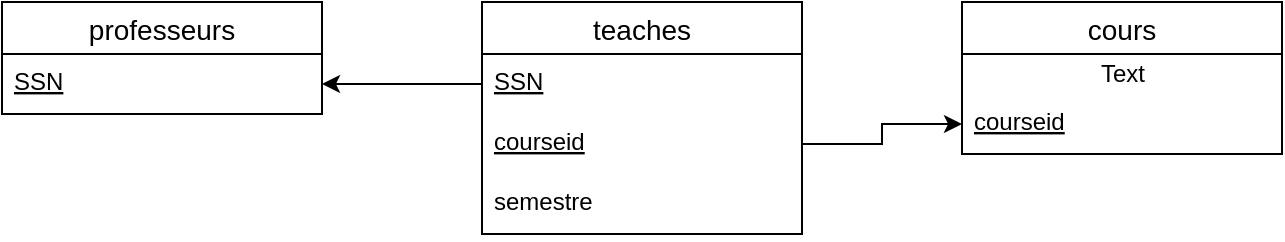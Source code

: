 <mxfile version="14.1.8" type="device" pages="4"><diagram id="6_k6PmP8swEhXEoibD44" name="Q1"><mxGraphModel dx="1422" dy="856" grid="1" gridSize="10" guides="1" tooltips="1" connect="1" arrows="1" fold="1" page="1" pageScale="1" pageWidth="850" pageHeight="1100" math="0" shadow="0"><root><mxCell id="0"/><mxCell id="1" parent="0"/><mxCell id="k4W__ckXrl0ziEWKgdNG-86" value="professeurs" style="swimlane;fontStyle=0;childLayout=stackLayout;horizontal=1;startSize=26;horizontalStack=0;resizeParent=1;resizeParentMax=0;resizeLast=0;collapsible=1;marginBottom=0;align=center;fontSize=14;" vertex="1" parent="1"><mxGeometry x="40" y="220" width="160" height="56" as="geometry"/></mxCell><mxCell id="k4W__ckXrl0ziEWKgdNG-87" value="SSN" style="text;strokeColor=none;fillColor=none;spacingLeft=4;spacingRight=4;overflow=hidden;rotatable=0;points=[[0,0.5],[1,0.5]];portConstraint=eastwest;fontSize=12;fontStyle=4" vertex="1" parent="k4W__ckXrl0ziEWKgdNG-86"><mxGeometry y="26" width="160" height="30" as="geometry"/></mxCell><mxCell id="k4W__ckXrl0ziEWKgdNG-90" value="cours" style="swimlane;fontStyle=0;childLayout=stackLayout;horizontal=1;startSize=26;horizontalStack=0;resizeParent=1;resizeParentMax=0;resizeLast=0;collapsible=1;marginBottom=0;align=center;fontSize=14;" vertex="1" parent="1"><mxGeometry x="520" y="220" width="160" height="76" as="geometry"/></mxCell><mxCell id="k4W__ckXrl0ziEWKgdNG-103" value="Text" style="text;html=1;align=center;verticalAlign=middle;resizable=0;points=[];autosize=1;" vertex="1" parent="k4W__ckXrl0ziEWKgdNG-90"><mxGeometry y="26" width="160" height="20" as="geometry"/></mxCell><mxCell id="k4W__ckXrl0ziEWKgdNG-91" value="courseid" style="text;strokeColor=none;fillColor=none;spacingLeft=4;spacingRight=4;overflow=hidden;rotatable=0;points=[[0,0.5],[1,0.5]];portConstraint=eastwest;fontSize=12;fontStyle=4" vertex="1" parent="k4W__ckXrl0ziEWKgdNG-90"><mxGeometry y="46" width="160" height="30" as="geometry"/></mxCell><mxCell id="k4W__ckXrl0ziEWKgdNG-94" value="teaches" style="swimlane;fontStyle=0;childLayout=stackLayout;horizontal=1;startSize=26;horizontalStack=0;resizeParent=1;resizeParentMax=0;resizeLast=0;collapsible=1;marginBottom=0;align=center;fontSize=14;" vertex="1" parent="1"><mxGeometry x="280" y="220" width="160" height="116" as="geometry"/></mxCell><mxCell id="k4W__ckXrl0ziEWKgdNG-95" value="SSN" style="text;strokeColor=none;fillColor=none;spacingLeft=4;spacingRight=4;overflow=hidden;rotatable=0;points=[[0,0.5],[1,0.5]];portConstraint=eastwest;fontSize=12;fontStyle=4" vertex="1" parent="k4W__ckXrl0ziEWKgdNG-94"><mxGeometry y="26" width="160" height="30" as="geometry"/></mxCell><mxCell id="k4W__ckXrl0ziEWKgdNG-96" value="courseid" style="text;strokeColor=none;fillColor=none;spacingLeft=4;spacingRight=4;overflow=hidden;rotatable=0;points=[[0,0.5],[1,0.5]];portConstraint=eastwest;fontSize=12;fontStyle=4" vertex="1" parent="k4W__ckXrl0ziEWKgdNG-94"><mxGeometry y="56" width="160" height="30" as="geometry"/></mxCell><mxCell id="k4W__ckXrl0ziEWKgdNG-97" value="semestre" style="text;strokeColor=none;fillColor=none;spacingLeft=4;spacingRight=4;overflow=hidden;rotatable=0;points=[[0,0.5],[1,0.5]];portConstraint=eastwest;fontSize=12;" vertex="1" parent="k4W__ckXrl0ziEWKgdNG-94"><mxGeometry y="86" width="160" height="30" as="geometry"/></mxCell><mxCell id="k4W__ckXrl0ziEWKgdNG-100" style="edgeStyle=orthogonalEdgeStyle;rounded=0;orthogonalLoop=1;jettySize=auto;html=1;" edge="1" parent="1" source="k4W__ckXrl0ziEWKgdNG-96" target="k4W__ckXrl0ziEWKgdNG-91"><mxGeometry relative="1" as="geometry"/></mxCell><mxCell id="k4W__ckXrl0ziEWKgdNG-101" style="edgeStyle=orthogonalEdgeStyle;rounded=0;orthogonalLoop=1;jettySize=auto;html=1;" edge="1" parent="1" source="k4W__ckXrl0ziEWKgdNG-95" target="k4W__ckXrl0ziEWKgdNG-87"><mxGeometry relative="1" as="geometry"/></mxCell></root></mxGraphModel></diagram><diagram id="Vbh0lBxxpVCwqE3_QHa2" name="Q3"><mxGraphModel dx="1422" dy="856" grid="1" gridSize="10" guides="1" tooltips="1" connect="1" arrows="1" fold="1" page="1" pageScale="1" pageWidth="850" pageHeight="1100" math="0" shadow="0"><root><mxCell id="OXvpoBPsaUcsF14i0PtS-0"/><mxCell id="OXvpoBPsaUcsF14i0PtS-1" parent="OXvpoBPsaUcsF14i0PtS-0"/><mxCell id="OXvpoBPsaUcsF14i0PtS-2" value="professeurs" style="swimlane;fontStyle=0;childLayout=stackLayout;horizontal=1;startSize=26;horizontalStack=0;resizeParent=1;resizeParentMax=0;resizeLast=0;collapsible=1;marginBottom=0;align=center;fontSize=14;" vertex="1" parent="OXvpoBPsaUcsF14i0PtS-1"><mxGeometry x="40" y="220" width="160" height="86" as="geometry"/></mxCell><mxCell id="OXvpoBPsaUcsF14i0PtS-3" value="SSN" style="text;strokeColor=none;fillColor=none;spacingLeft=4;spacingRight=4;overflow=hidden;rotatable=0;points=[[0,0.5],[1,0.5]];portConstraint=eastwest;fontSize=12;fontStyle=4" vertex="1" parent="OXvpoBPsaUcsF14i0PtS-2"><mxGeometry y="26" width="160" height="30" as="geometry"/></mxCell><mxCell id="OXvpoBPsaUcsF14i0PtS-14" value="courseid" style="text;strokeColor=none;fillColor=none;spacingLeft=4;spacingRight=4;overflow=hidden;rotatable=0;points=[[0,0.5],[1,0.5]];portConstraint=eastwest;fontSize=12;fontStyle=0" vertex="1" parent="OXvpoBPsaUcsF14i0PtS-2"><mxGeometry y="56" width="160" height="30" as="geometry"/></mxCell><mxCell id="OXvpoBPsaUcsF14i0PtS-4" value="cours" style="swimlane;fontStyle=0;childLayout=stackLayout;horizontal=1;startSize=26;horizontalStack=0;resizeParent=1;resizeParentMax=0;resizeLast=0;collapsible=1;marginBottom=0;align=center;fontSize=14;" vertex="1" parent="OXvpoBPsaUcsF14i0PtS-1"><mxGeometry x="280" y="220" width="160" height="56" as="geometry"/></mxCell><mxCell id="OXvpoBPsaUcsF14i0PtS-6" value="courseid" style="text;strokeColor=none;fillColor=none;spacingLeft=4;spacingRight=4;overflow=hidden;rotatable=0;points=[[0,0.5],[1,0.5]];portConstraint=eastwest;fontSize=12;fontStyle=4" vertex="1" parent="OXvpoBPsaUcsF14i0PtS-4"><mxGeometry y="26" width="160" height="30" as="geometry"/></mxCell><mxCell id="OXvpoBPsaUcsF14i0PtS-15" style="edgeStyle=orthogonalEdgeStyle;rounded=0;orthogonalLoop=1;jettySize=auto;html=1;" edge="1" parent="OXvpoBPsaUcsF14i0PtS-1" source="OXvpoBPsaUcsF14i0PtS-14" target="OXvpoBPsaUcsF14i0PtS-6"><mxGeometry relative="1" as="geometry"/></mxCell></root></mxGraphModel></diagram><diagram id="DmBItfn_1phXtL62BywU" name="Q5"><mxGraphModel dx="1422" dy="856" grid="1" gridSize="10" guides="1" tooltips="1" connect="1" arrows="1" fold="1" page="1" pageScale="1" pageWidth="850" pageHeight="1100" math="0" shadow="0"><root><mxCell id="GZ4Wk2Xg-1mOUs0u_xxo-0"/><mxCell id="GZ4Wk2Xg-1mOUs0u_xxo-1" parent="GZ4Wk2Xg-1mOUs0u_xxo-0"/><mxCell id="GZ4Wk2Xg-1mOUs0u_xxo-2" value="professeurs" style="swimlane;fontStyle=0;childLayout=stackLayout;horizontal=1;startSize=26;horizontalStack=0;resizeParent=1;resizeParentMax=0;resizeLast=0;collapsible=1;marginBottom=0;align=center;fontSize=14;" vertex="1" parent="GZ4Wk2Xg-1mOUs0u_xxo-1"><mxGeometry x="40" y="220" width="160" height="56" as="geometry"/></mxCell><mxCell id="GZ4Wk2Xg-1mOUs0u_xxo-3" value="SSN" style="text;strokeColor=none;fillColor=none;spacingLeft=4;spacingRight=4;overflow=hidden;rotatable=0;points=[[0,0.5],[1,0.5]];portConstraint=eastwest;fontSize=12;fontStyle=4" vertex="1" parent="GZ4Wk2Xg-1mOUs0u_xxo-2"><mxGeometry y="26" width="160" height="30" as="geometry"/></mxCell><mxCell id="GZ4Wk2Xg-1mOUs0u_xxo-4" value="cours" style="swimlane;fontStyle=0;childLayout=stackLayout;horizontal=1;startSize=26;horizontalStack=0;resizeParent=1;resizeParentMax=0;resizeLast=0;collapsible=1;marginBottom=0;align=center;fontSize=14;" vertex="1" parent="GZ4Wk2Xg-1mOUs0u_xxo-1"><mxGeometry x="520" y="220" width="160" height="76" as="geometry"/></mxCell><mxCell id="GZ4Wk2Xg-1mOUs0u_xxo-5" value="Text" style="text;html=1;align=center;verticalAlign=middle;resizable=0;points=[];autosize=1;" vertex="1" parent="GZ4Wk2Xg-1mOUs0u_xxo-4"><mxGeometry y="26" width="160" height="20" as="geometry"/></mxCell><mxCell id="GZ4Wk2Xg-1mOUs0u_xxo-6" value="courseid" style="text;strokeColor=none;fillColor=none;spacingLeft=4;spacingRight=4;overflow=hidden;rotatable=0;points=[[0,0.5],[1,0.5]];portConstraint=eastwest;fontSize=12;fontStyle=4" vertex="1" parent="GZ4Wk2Xg-1mOUs0u_xxo-4"><mxGeometry y="46" width="160" height="30" as="geometry"/></mxCell><mxCell id="GZ4Wk2Xg-1mOUs0u_xxo-7" value="teaches" style="swimlane;fontStyle=0;childLayout=stackLayout;horizontal=1;startSize=26;horizontalStack=0;resizeParent=1;resizeParentMax=0;resizeLast=0;collapsible=1;marginBottom=0;align=center;fontSize=14;" vertex="1" parent="GZ4Wk2Xg-1mOUs0u_xxo-1"><mxGeometry x="280" y="220" width="160" height="116" as="geometry"/></mxCell><mxCell id="GZ4Wk2Xg-1mOUs0u_xxo-8" value="SSN" style="text;strokeColor=none;fillColor=none;spacingLeft=4;spacingRight=4;overflow=hidden;rotatable=0;points=[[0,0.5],[1,0.5]];portConstraint=eastwest;fontSize=12;fontStyle=4" vertex="1" parent="GZ4Wk2Xg-1mOUs0u_xxo-7"><mxGeometry y="26" width="160" height="30" as="geometry"/></mxCell><mxCell id="GZ4Wk2Xg-1mOUs0u_xxo-9" value="courseid" style="text;strokeColor=none;fillColor=none;spacingLeft=4;spacingRight=4;overflow=hidden;rotatable=0;points=[[0,0.5],[1,0.5]];portConstraint=eastwest;fontSize=12;fontStyle=4" vertex="1" parent="GZ4Wk2Xg-1mOUs0u_xxo-7"><mxGeometry y="56" width="160" height="30" as="geometry"/></mxCell><mxCell id="GZ4Wk2Xg-1mOUs0u_xxo-10" value="semestre" style="text;strokeColor=none;fillColor=none;spacingLeft=4;spacingRight=4;overflow=hidden;rotatable=0;points=[[0,0.5],[1,0.5]];portConstraint=eastwest;fontSize=12;" vertex="1" parent="GZ4Wk2Xg-1mOUs0u_xxo-7"><mxGeometry y="86" width="160" height="30" as="geometry"/></mxCell><mxCell id="GZ4Wk2Xg-1mOUs0u_xxo-11" style="edgeStyle=orthogonalEdgeStyle;rounded=0;orthogonalLoop=1;jettySize=auto;html=1;" edge="1" parent="GZ4Wk2Xg-1mOUs0u_xxo-1" source="GZ4Wk2Xg-1mOUs0u_xxo-9" target="GZ4Wk2Xg-1mOUs0u_xxo-6"><mxGeometry relative="1" as="geometry"/></mxCell><mxCell id="GZ4Wk2Xg-1mOUs0u_xxo-12" style="edgeStyle=orthogonalEdgeStyle;rounded=0;orthogonalLoop=1;jettySize=auto;html=1;" edge="1" parent="GZ4Wk2Xg-1mOUs0u_xxo-1" source="GZ4Wk2Xg-1mOUs0u_xxo-8" target="GZ4Wk2Xg-1mOUs0u_xxo-3"><mxGeometry relative="1" as="geometry"/></mxCell></root></mxGraphModel></diagram><diagram id="St5rfGzI5UIEv4ztqmtx" name="Q6"><mxGraphModel dx="1422" dy="856" grid="1" gridSize="10" guides="1" tooltips="1" connect="1" arrows="1" fold="1" page="1" pageScale="1" pageWidth="850" pageHeight="1100" math="0" shadow="0"><root><mxCell id="VTpMdc5uKBbxJHT4-rqn-0"/><mxCell id="VTpMdc5uKBbxJHT4-rqn-1" parent="VTpMdc5uKBbxJHT4-rqn-0"/><mxCell id="VTpMdc5uKBbxJHT4-rqn-2" value="professeurs" style="swimlane;fontStyle=0;childLayout=stackLayout;horizontal=1;startSize=26;horizontalStack=0;resizeParent=1;resizeParentMax=0;resizeLast=0;collapsible=1;marginBottom=0;align=center;fontSize=14;" vertex="1" parent="VTpMdc5uKBbxJHT4-rqn-1"><mxGeometry x="40" y="200" width="160" height="56" as="geometry"/></mxCell><mxCell id="VTpMdc5uKBbxJHT4-rqn-3" value="SSN" style="text;strokeColor=none;fillColor=none;spacingLeft=4;spacingRight=4;overflow=hidden;rotatable=0;points=[[0,0.5],[1,0.5]];portConstraint=eastwest;fontSize=12;fontStyle=4" vertex="1" parent="VTpMdc5uKBbxJHT4-rqn-2"><mxGeometry y="26" width="160" height="30" as="geometry"/></mxCell><mxCell id="VTpMdc5uKBbxJHT4-rqn-6" value="equipe_professeurs" style="swimlane;fontStyle=0;childLayout=stackLayout;horizontal=1;startSize=26;horizontalStack=0;resizeParent=1;resizeParentMax=0;resizeLast=0;collapsible=1;marginBottom=0;align=center;fontSize=14;" vertex="1" parent="VTpMdc5uKBbxJHT4-rqn-1"><mxGeometry x="40" y="280" width="160" height="56" as="geometry"/></mxCell><mxCell id="VTpMdc5uKBbxJHT4-rqn-7" value="grouid" style="text;strokeColor=none;fillColor=none;spacingLeft=4;spacingRight=4;overflow=hidden;rotatable=0;points=[[0,0.5],[1,0.5]];portConstraint=eastwest;fontSize=12;fontStyle=4" vertex="1" parent="VTpMdc5uKBbxJHT4-rqn-6"><mxGeometry y="26" width="160" height="30" as="geometry"/></mxCell><mxCell id="VTpMdc5uKBbxJHT4-rqn-10" value="part_of" style="swimlane;fontStyle=0;childLayout=stackLayout;horizontal=1;startSize=26;horizontalStack=0;resizeParent=1;resizeParentMax=0;resizeLast=0;collapsible=1;marginBottom=0;align=center;fontSize=14;" vertex="1" parent="VTpMdc5uKBbxJHT4-rqn-1"><mxGeometry x="280" y="200" width="160" height="86" as="geometry"/></mxCell><mxCell id="VTpMdc5uKBbxJHT4-rqn-12" value="SSN" style="text;strokeColor=none;fillColor=none;spacingLeft=4;spacingRight=4;overflow=hidden;rotatable=0;points=[[0,0.5],[1,0.5]];portConstraint=eastwest;fontSize=12;fontStyle=4" vertex="1" parent="VTpMdc5uKBbxJHT4-rqn-10"><mxGeometry y="26" width="160" height="30" as="geometry"/></mxCell><mxCell id="VTpMdc5uKBbxJHT4-rqn-11" value="groupid" style="text;strokeColor=none;fillColor=none;spacingLeft=4;spacingRight=4;overflow=hidden;rotatable=0;points=[[0,0.5],[1,0.5]];portConstraint=eastwest;fontSize=12;fontStyle=4" vertex="1" parent="VTpMdc5uKBbxJHT4-rqn-10"><mxGeometry y="56" width="160" height="30" as="geometry"/></mxCell><mxCell id="VTpMdc5uKBbxJHT4-rqn-14" style="edgeStyle=orthogonalEdgeStyle;rounded=0;orthogonalLoop=1;jettySize=auto;html=1;" edge="1" parent="VTpMdc5uKBbxJHT4-rqn-1" source="VTpMdc5uKBbxJHT4-rqn-11" target="VTpMdc5uKBbxJHT4-rqn-7"><mxGeometry relative="1" as="geometry"/></mxCell><mxCell id="VTpMdc5uKBbxJHT4-rqn-16" style="edgeStyle=orthogonalEdgeStyle;rounded=0;orthogonalLoop=1;jettySize=auto;html=1;" edge="1" parent="VTpMdc5uKBbxJHT4-rqn-1" source="VTpMdc5uKBbxJHT4-rqn-12" target="VTpMdc5uKBbxJHT4-rqn-3"><mxGeometry relative="1" as="geometry"/></mxCell><mxCell id="VTpMdc5uKBbxJHT4-rqn-17" value="teaches" style="swimlane;fontStyle=0;childLayout=stackLayout;horizontal=1;startSize=26;horizontalStack=0;resizeParent=1;resizeParentMax=0;resizeLast=0;collapsible=1;marginBottom=0;align=center;fontSize=14;" vertex="1" parent="VTpMdc5uKBbxJHT4-rqn-1"><mxGeometry x="280" y="320" width="160" height="116" as="geometry"/></mxCell><mxCell id="VTpMdc5uKBbxJHT4-rqn-21" value="groupid" style="text;strokeColor=none;fillColor=none;spacingLeft=4;spacingRight=4;overflow=hidden;rotatable=0;points=[[0,0.5],[1,0.5]];portConstraint=eastwest;fontSize=12;fontStyle=4" vertex="1" parent="VTpMdc5uKBbxJHT4-rqn-17"><mxGeometry y="26" width="160" height="30" as="geometry"/></mxCell><mxCell id="VTpMdc5uKBbxJHT4-rqn-18" value="courseid" style="text;strokeColor=none;fillColor=none;spacingLeft=4;spacingRight=4;overflow=hidden;rotatable=0;points=[[0,0.5],[1,0.5]];portConstraint=eastwest;fontSize=12;fontStyle=4" vertex="1" parent="VTpMdc5uKBbxJHT4-rqn-17"><mxGeometry y="56" width="160" height="30" as="geometry"/></mxCell><mxCell id="VTpMdc5uKBbxJHT4-rqn-20" value="semester" style="text;strokeColor=none;fillColor=none;spacingLeft=4;spacingRight=4;overflow=hidden;rotatable=0;points=[[0,0.5],[1,0.5]];portConstraint=eastwest;fontSize=12;" vertex="1" parent="VTpMdc5uKBbxJHT4-rqn-17"><mxGeometry y="86" width="160" height="30" as="geometry"/></mxCell><mxCell id="VTpMdc5uKBbxJHT4-rqn-22" style="edgeStyle=orthogonalEdgeStyle;rounded=0;orthogonalLoop=1;jettySize=auto;html=1;" edge="1" parent="VTpMdc5uKBbxJHT4-rqn-1" source="VTpMdc5uKBbxJHT4-rqn-21" target="VTpMdc5uKBbxJHT4-rqn-7"><mxGeometry relative="1" as="geometry"/></mxCell><mxCell id="VTpMdc5uKBbxJHT4-rqn-23" value="cours" style="swimlane;fontStyle=0;childLayout=stackLayout;horizontal=1;startSize=26;horizontalStack=0;resizeParent=1;resizeParentMax=0;resizeLast=0;collapsible=1;marginBottom=0;align=center;fontSize=14;" vertex="1" parent="VTpMdc5uKBbxJHT4-rqn-1"><mxGeometry x="520" y="200" width="160" height="56" as="geometry"/></mxCell><mxCell id="VTpMdc5uKBbxJHT4-rqn-24" value="courseid" style="text;strokeColor=none;fillColor=none;spacingLeft=4;spacingRight=4;overflow=hidden;rotatable=0;points=[[0,0.5],[1,0.5]];portConstraint=eastwest;fontSize=12;" vertex="1" parent="VTpMdc5uKBbxJHT4-rqn-23"><mxGeometry y="26" width="160" height="30" as="geometry"/></mxCell><mxCell id="VTpMdc5uKBbxJHT4-rqn-27" style="edgeStyle=orthogonalEdgeStyle;rounded=0;orthogonalLoop=1;jettySize=auto;html=1;" edge="1" parent="VTpMdc5uKBbxJHT4-rqn-1" source="VTpMdc5uKBbxJHT4-rqn-18" target="VTpMdc5uKBbxJHT4-rqn-24"><mxGeometry relative="1" as="geometry"/></mxCell></root></mxGraphModel></diagram></mxfile>